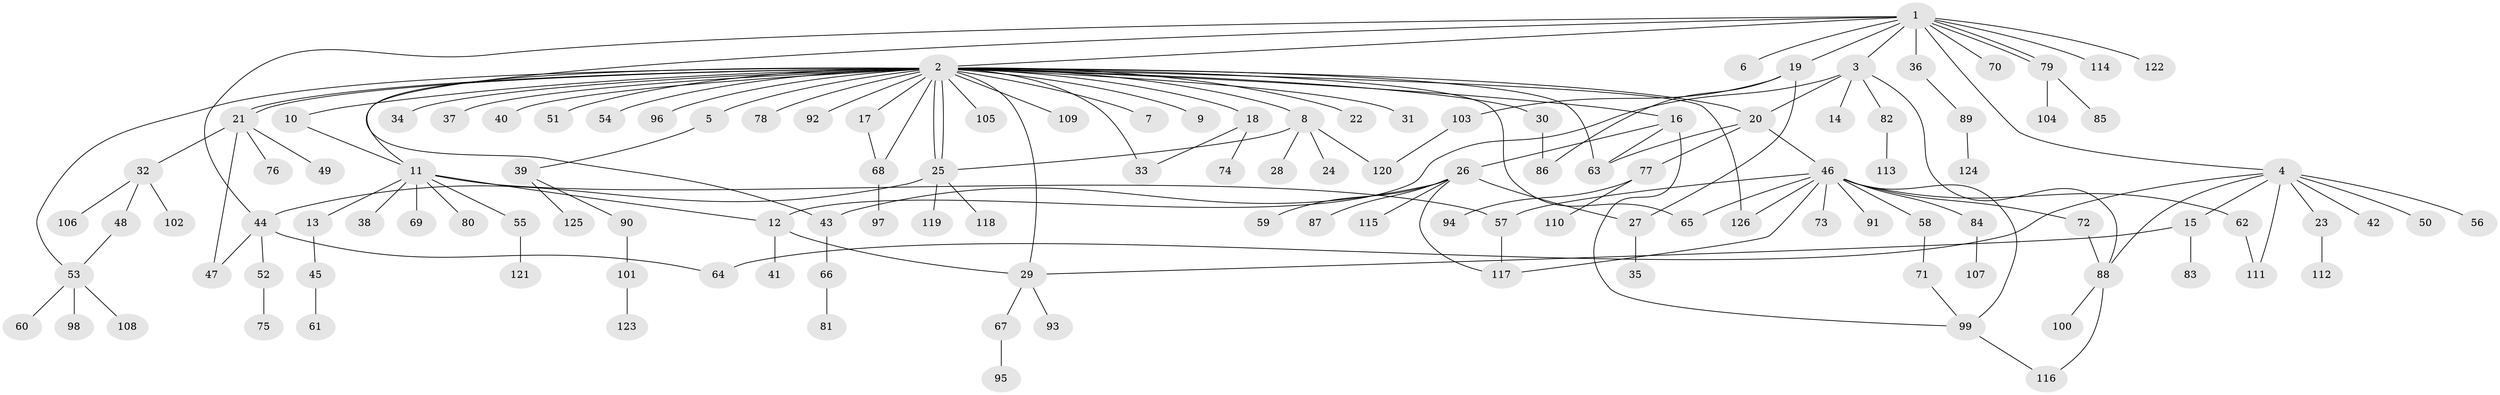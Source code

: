 // coarse degree distribution, {13: 0.01, 33: 0.01, 9: 0.03, 10: 0.01, 2: 0.2, 1: 0.55, 4: 0.05, 8: 0.01, 3: 0.1, 5: 0.02, 12: 0.01}
// Generated by graph-tools (version 1.1) at 2025/51/02/27/25 19:51:54]
// undirected, 126 vertices, 157 edges
graph export_dot {
graph [start="1"]
  node [color=gray90,style=filled];
  1;
  2;
  3;
  4;
  5;
  6;
  7;
  8;
  9;
  10;
  11;
  12;
  13;
  14;
  15;
  16;
  17;
  18;
  19;
  20;
  21;
  22;
  23;
  24;
  25;
  26;
  27;
  28;
  29;
  30;
  31;
  32;
  33;
  34;
  35;
  36;
  37;
  38;
  39;
  40;
  41;
  42;
  43;
  44;
  45;
  46;
  47;
  48;
  49;
  50;
  51;
  52;
  53;
  54;
  55;
  56;
  57;
  58;
  59;
  60;
  61;
  62;
  63;
  64;
  65;
  66;
  67;
  68;
  69;
  70;
  71;
  72;
  73;
  74;
  75;
  76;
  77;
  78;
  79;
  80;
  81;
  82;
  83;
  84;
  85;
  86;
  87;
  88;
  89;
  90;
  91;
  92;
  93;
  94;
  95;
  96;
  97;
  98;
  99;
  100;
  101;
  102;
  103;
  104;
  105;
  106;
  107;
  108;
  109;
  110;
  111;
  112;
  113;
  114;
  115;
  116;
  117;
  118;
  119;
  120;
  121;
  122;
  123;
  124;
  125;
  126;
  1 -- 2;
  1 -- 3;
  1 -- 4;
  1 -- 6;
  1 -- 19;
  1 -- 36;
  1 -- 43;
  1 -- 44;
  1 -- 70;
  1 -- 79;
  1 -- 79;
  1 -- 114;
  1 -- 122;
  2 -- 5;
  2 -- 7;
  2 -- 8;
  2 -- 9;
  2 -- 10;
  2 -- 11;
  2 -- 16;
  2 -- 17;
  2 -- 18;
  2 -- 20;
  2 -- 21;
  2 -- 21;
  2 -- 22;
  2 -- 25;
  2 -- 25;
  2 -- 29;
  2 -- 30;
  2 -- 31;
  2 -- 33;
  2 -- 34;
  2 -- 37;
  2 -- 40;
  2 -- 51;
  2 -- 53;
  2 -- 54;
  2 -- 63;
  2 -- 65;
  2 -- 68;
  2 -- 78;
  2 -- 92;
  2 -- 96;
  2 -- 105;
  2 -- 109;
  2 -- 126;
  3 -- 12;
  3 -- 14;
  3 -- 20;
  3 -- 82;
  3 -- 88;
  4 -- 15;
  4 -- 23;
  4 -- 42;
  4 -- 50;
  4 -- 56;
  4 -- 64;
  4 -- 88;
  4 -- 111;
  5 -- 39;
  8 -- 24;
  8 -- 25;
  8 -- 28;
  8 -- 120;
  10 -- 11;
  11 -- 12;
  11 -- 13;
  11 -- 38;
  11 -- 55;
  11 -- 57;
  11 -- 69;
  11 -- 80;
  12 -- 29;
  12 -- 41;
  13 -- 45;
  15 -- 29;
  15 -- 83;
  16 -- 26;
  16 -- 63;
  16 -- 99;
  17 -- 68;
  18 -- 33;
  18 -- 74;
  19 -- 27;
  19 -- 86;
  19 -- 103;
  20 -- 46;
  20 -- 63;
  20 -- 77;
  21 -- 32;
  21 -- 47;
  21 -- 49;
  21 -- 76;
  23 -- 112;
  25 -- 44;
  25 -- 118;
  25 -- 119;
  26 -- 27;
  26 -- 43;
  26 -- 59;
  26 -- 87;
  26 -- 115;
  26 -- 117;
  27 -- 35;
  29 -- 67;
  29 -- 93;
  30 -- 86;
  32 -- 48;
  32 -- 102;
  32 -- 106;
  36 -- 89;
  39 -- 90;
  39 -- 125;
  43 -- 66;
  44 -- 47;
  44 -- 52;
  44 -- 64;
  45 -- 61;
  46 -- 57;
  46 -- 58;
  46 -- 62;
  46 -- 65;
  46 -- 72;
  46 -- 73;
  46 -- 84;
  46 -- 91;
  46 -- 99;
  46 -- 117;
  46 -- 126;
  48 -- 53;
  52 -- 75;
  53 -- 60;
  53 -- 98;
  53 -- 108;
  55 -- 121;
  57 -- 117;
  58 -- 71;
  62 -- 111;
  66 -- 81;
  67 -- 95;
  68 -- 97;
  71 -- 99;
  72 -- 88;
  77 -- 94;
  77 -- 110;
  79 -- 85;
  79 -- 104;
  82 -- 113;
  84 -- 107;
  88 -- 100;
  88 -- 116;
  89 -- 124;
  90 -- 101;
  99 -- 116;
  101 -- 123;
  103 -- 120;
}
